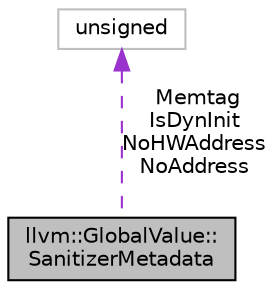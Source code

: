 digraph "llvm::GlobalValue::SanitizerMetadata"
{
 // LATEX_PDF_SIZE
  bgcolor="transparent";
  edge [fontname="Helvetica",fontsize="10",labelfontname="Helvetica",labelfontsize="10"];
  node [fontname="Helvetica",fontsize="10",shape=record];
  Node1 [label="llvm::GlobalValue::\lSanitizerMetadata",height=0.2,width=0.4,color="black", fillcolor="grey75", style="filled", fontcolor="black",tooltip=" "];
  Node2 -> Node1 [dir="back",color="darkorchid3",fontsize="10",style="dashed",label=" Memtag\nIsDynInit\nNoHWAddress\nNoAddress" ,fontname="Helvetica"];
  Node2 [label="unsigned",height=0.2,width=0.4,color="grey75",tooltip=" "];
}
